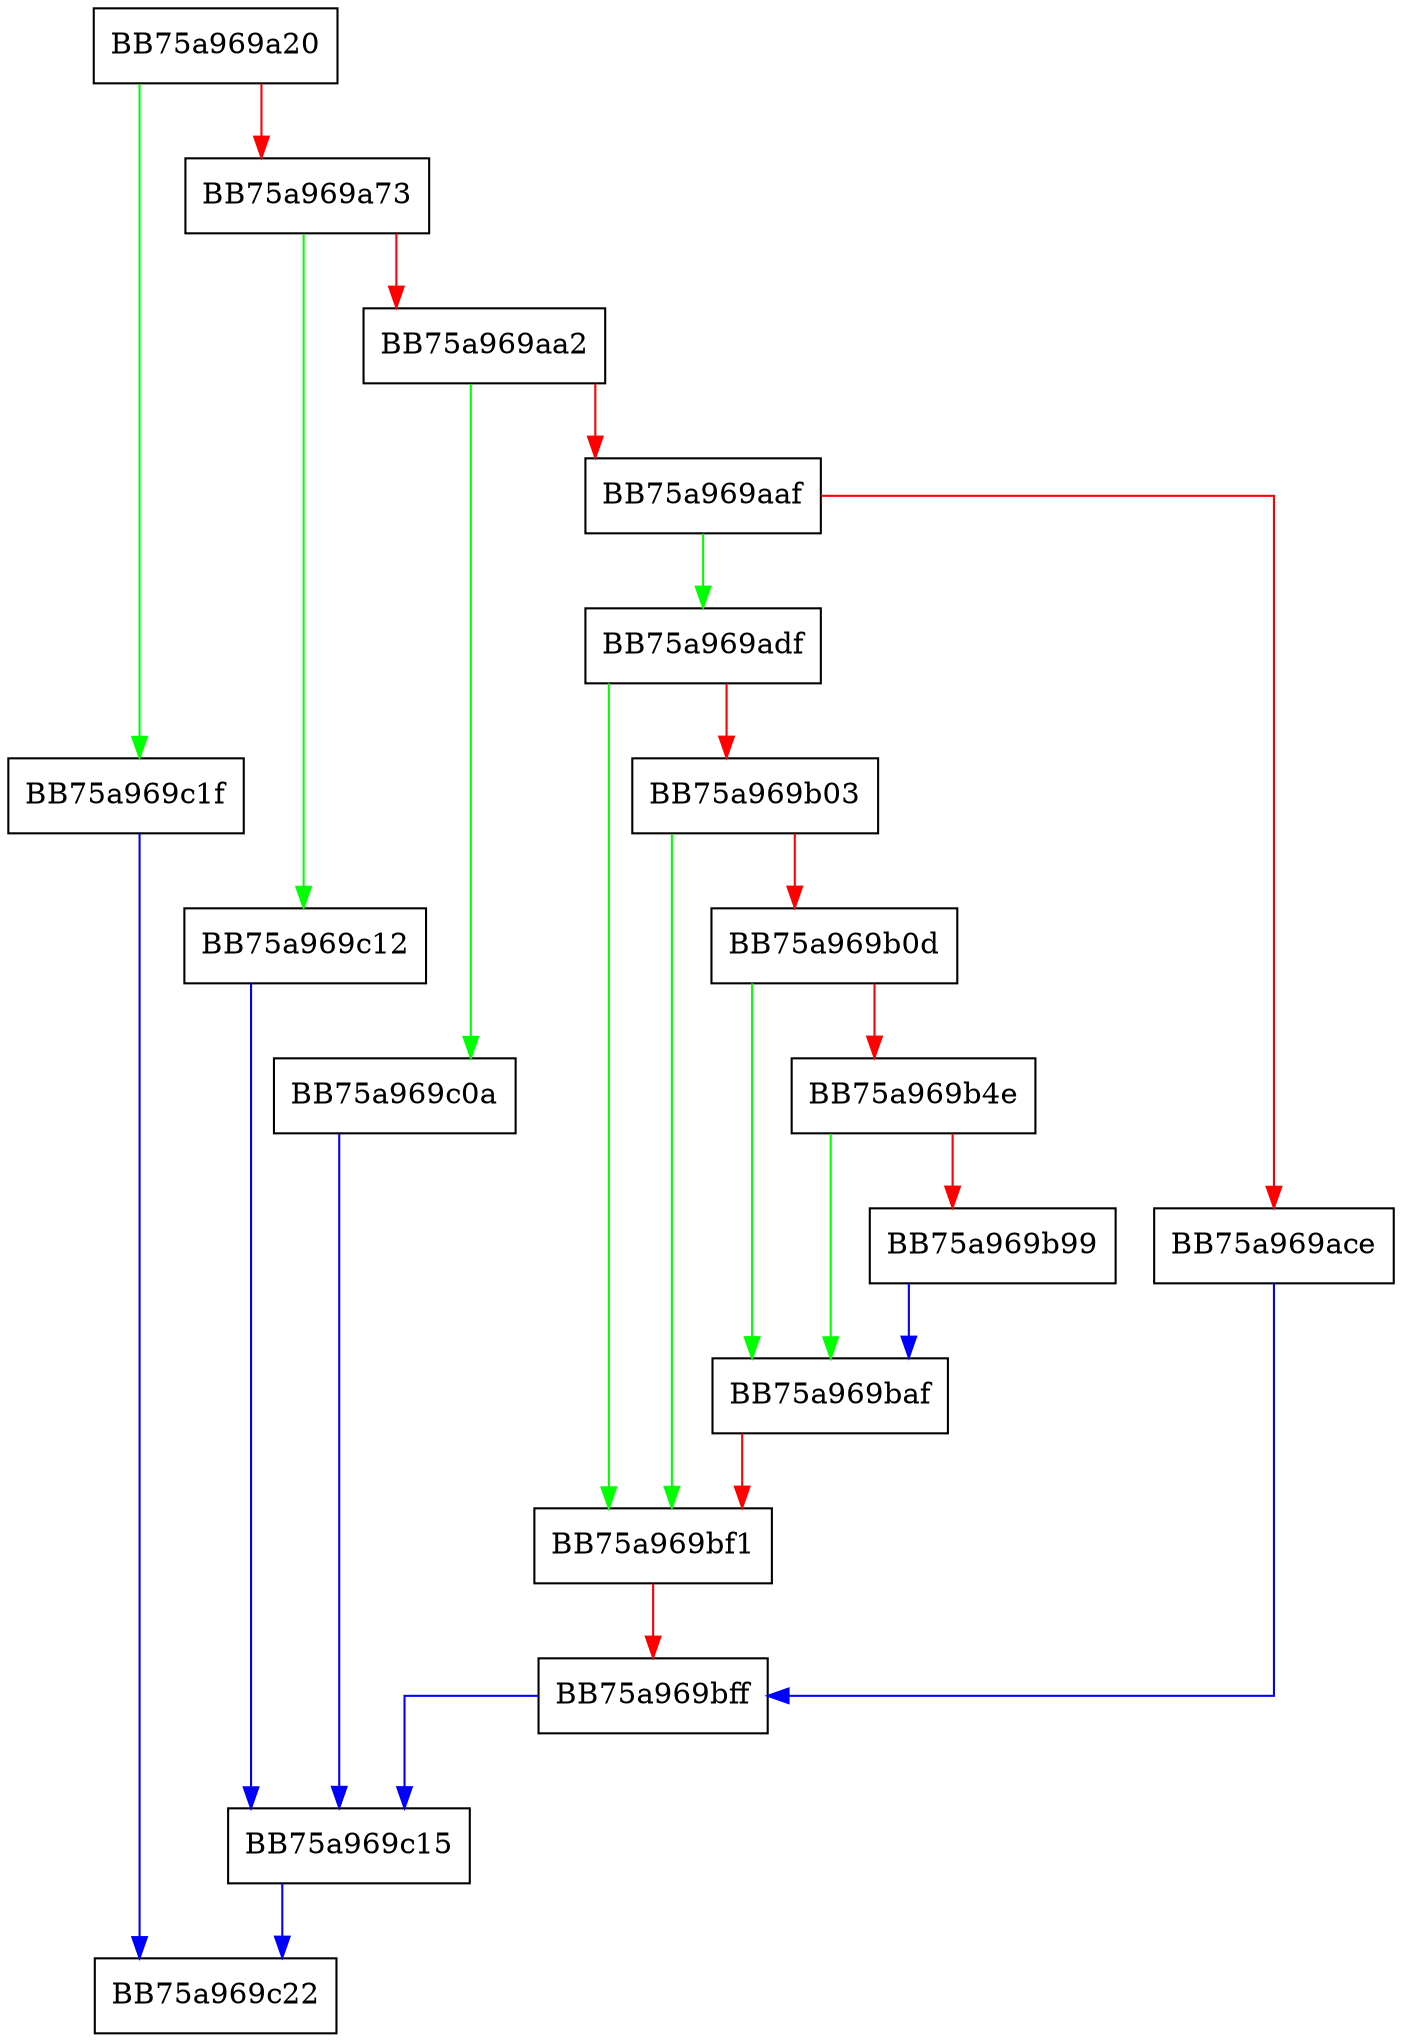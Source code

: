 digraph get_state {
  node [shape="box"];
  graph [splines=ortho];
  BB75a969a20 -> BB75a969c1f [color="green"];
  BB75a969a20 -> BB75a969a73 [color="red"];
  BB75a969a73 -> BB75a969c12 [color="green"];
  BB75a969a73 -> BB75a969aa2 [color="red"];
  BB75a969aa2 -> BB75a969c0a [color="green"];
  BB75a969aa2 -> BB75a969aaf [color="red"];
  BB75a969aaf -> BB75a969adf [color="green"];
  BB75a969aaf -> BB75a969ace [color="red"];
  BB75a969ace -> BB75a969bff [color="blue"];
  BB75a969adf -> BB75a969bf1 [color="green"];
  BB75a969adf -> BB75a969b03 [color="red"];
  BB75a969b03 -> BB75a969bf1 [color="green"];
  BB75a969b03 -> BB75a969b0d [color="red"];
  BB75a969b0d -> BB75a969baf [color="green"];
  BB75a969b0d -> BB75a969b4e [color="red"];
  BB75a969b4e -> BB75a969baf [color="green"];
  BB75a969b4e -> BB75a969b99 [color="red"];
  BB75a969b99 -> BB75a969baf [color="blue"];
  BB75a969baf -> BB75a969bf1 [color="red"];
  BB75a969bf1 -> BB75a969bff [color="red"];
  BB75a969bff -> BB75a969c15 [color="blue"];
  BB75a969c0a -> BB75a969c15 [color="blue"];
  BB75a969c12 -> BB75a969c15 [color="blue"];
  BB75a969c15 -> BB75a969c22 [color="blue"];
  BB75a969c1f -> BB75a969c22 [color="blue"];
}